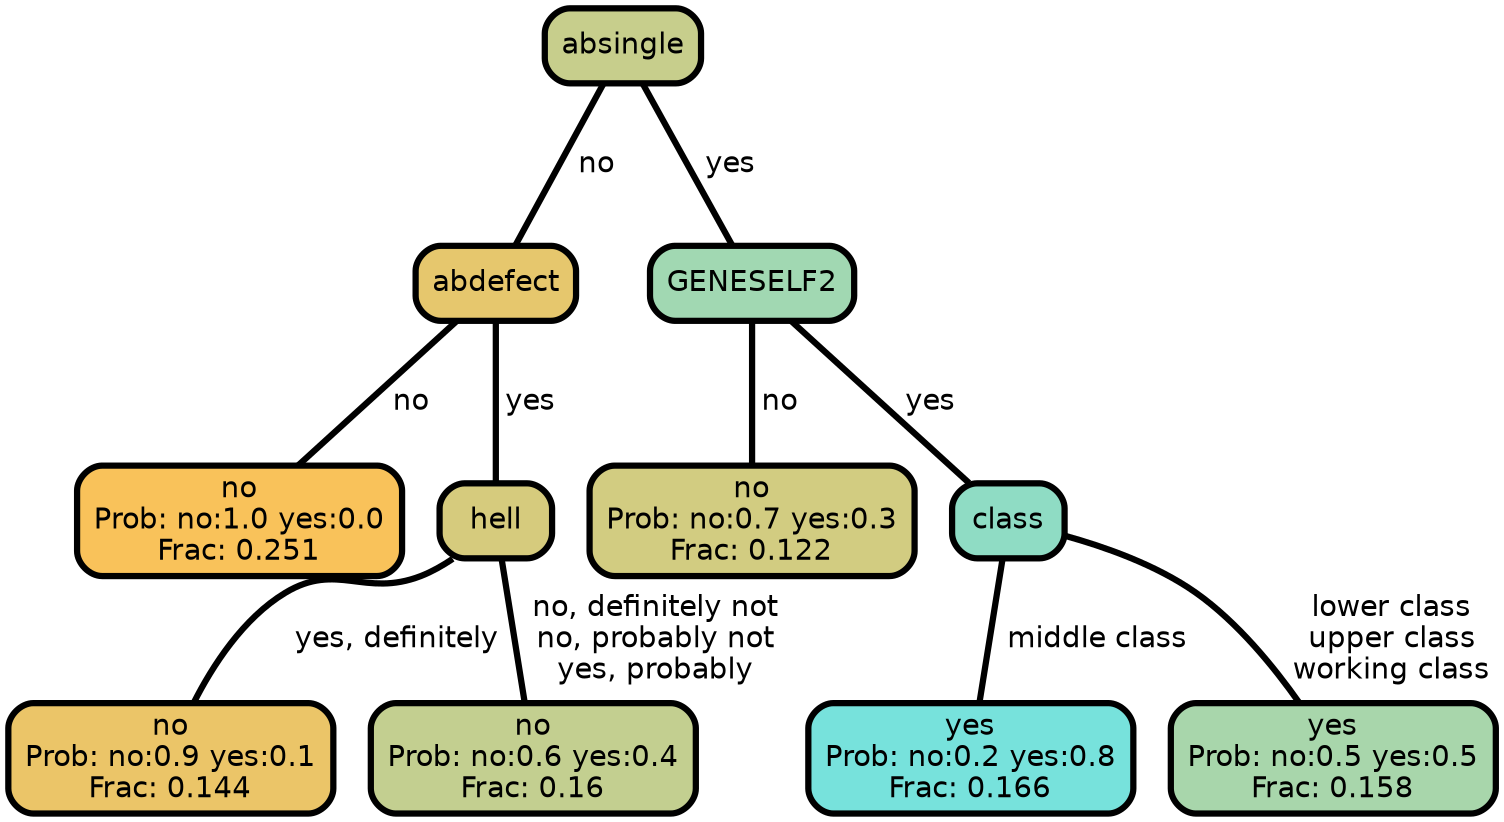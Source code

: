graph Tree {
node [shape=box, style="filled, rounded",color="black",penwidth="3",fontcolor="black",                 fontname=helvetica] ;
graph [ranksep="0 equally", splines=straight,                 bgcolor=transparent, dpi=200] ;
edge [fontname=helvetica, color=black] ;
0 [label="no
Prob: no:1.0 yes:0.0
Frac: 0.251", fillcolor="#f9c25a"] ;
1 [label="abdefect", fillcolor="#e6c76d"] ;
2 [label="no
Prob: no:0.9 yes:0.1
Frac: 0.144", fillcolor="#ebc568"] ;
3 [label="hell", fillcolor="#d6cb7d"] ;
4 [label="no
Prob: no:0.6 yes:0.4
Frac: 0.16", fillcolor="#c3cf90"] ;
5 [label="absingle", fillcolor="#c7ce8c"] ;
6 [label="no
Prob: no:0.7 yes:0.3
Frac: 0.122", fillcolor="#d2cc81"] ;
7 [label="GENESELF2", fillcolor="#a1d8b2"] ;
8 [label="yes
Prob: no:0.2 yes:0.8
Frac: 0.166", fillcolor="#77e2dc"] ;
9 [label="class", fillcolor="#8fdcc4"] ;
10 [label="yes
Prob: no:0.5 yes:0.5
Frac: 0.158", fillcolor="#a8d6ab"] ;
1 -- 0 [label=" no",penwidth=3] ;
1 -- 3 [label=" yes",penwidth=3] ;
3 -- 2 [label=" yes, definitely",penwidth=3] ;
3 -- 4 [label=" no, definitely not\n no, probably not\n yes, probably",penwidth=3] ;
5 -- 1 [label=" no",penwidth=3] ;
5 -- 7 [label=" yes",penwidth=3] ;
7 -- 6 [label=" no",penwidth=3] ;
7 -- 9 [label=" yes",penwidth=3] ;
9 -- 8 [label=" middle class",penwidth=3] ;
9 -- 10 [label=" lower class\n upper class\n working class",penwidth=3] ;
{rank = same;}}